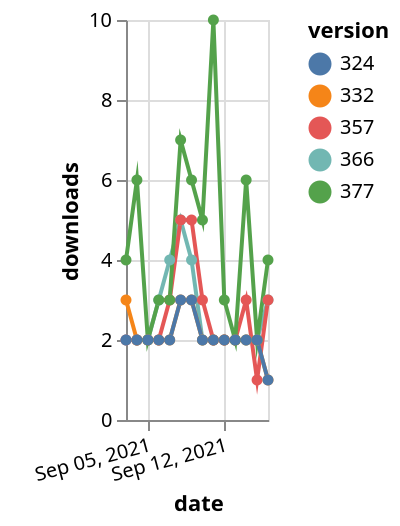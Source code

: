 {"$schema": "https://vega.github.io/schema/vega-lite/v5.json", "description": "A simple bar chart with embedded data.", "data": {"values": [{"date": "2021-09-03", "total": 3953, "delta": 2, "version": "366"}, {"date": "2021-09-04", "total": 3955, "delta": 2, "version": "366"}, {"date": "2021-09-05", "total": 3957, "delta": 2, "version": "366"}, {"date": "2021-09-06", "total": 3960, "delta": 3, "version": "366"}, {"date": "2021-09-07", "total": 3964, "delta": 4, "version": "366"}, {"date": "2021-09-08", "total": 3969, "delta": 5, "version": "366"}, {"date": "2021-09-09", "total": 3973, "delta": 4, "version": "366"}, {"date": "2021-09-10", "total": 3975, "delta": 2, "version": "366"}, {"date": "2021-09-11", "total": 3977, "delta": 2, "version": "366"}, {"date": "2021-09-12", "total": 3979, "delta": 2, "version": "366"}, {"date": "2021-09-13", "total": 3981, "delta": 2, "version": "366"}, {"date": "2021-09-14", "total": 3983, "delta": 2, "version": "366"}, {"date": "2021-09-15", "total": 3985, "delta": 2, "version": "366"}, {"date": "2021-09-16", "total": 3988, "delta": 3, "version": "366"}, {"date": "2021-09-03", "total": 6851, "delta": 2, "version": "357"}, {"date": "2021-09-04", "total": 6853, "delta": 2, "version": "357"}, {"date": "2021-09-05", "total": 6855, "delta": 2, "version": "357"}, {"date": "2021-09-06", "total": 6857, "delta": 2, "version": "357"}, {"date": "2021-09-07", "total": 6860, "delta": 3, "version": "357"}, {"date": "2021-09-08", "total": 6865, "delta": 5, "version": "357"}, {"date": "2021-09-09", "total": 6870, "delta": 5, "version": "357"}, {"date": "2021-09-10", "total": 6873, "delta": 3, "version": "357"}, {"date": "2021-09-11", "total": 6875, "delta": 2, "version": "357"}, {"date": "2021-09-12", "total": 6877, "delta": 2, "version": "357"}, {"date": "2021-09-13", "total": 6879, "delta": 2, "version": "357"}, {"date": "2021-09-14", "total": 6882, "delta": 3, "version": "357"}, {"date": "2021-09-15", "total": 6883, "delta": 1, "version": "357"}, {"date": "2021-09-16", "total": 6886, "delta": 3, "version": "357"}, {"date": "2021-09-03", "total": 5620, "delta": 3, "version": "332"}, {"date": "2021-09-04", "total": 5622, "delta": 2, "version": "332"}, {"date": "2021-09-05", "total": 5624, "delta": 2, "version": "332"}, {"date": "2021-09-06", "total": 5626, "delta": 2, "version": "332"}, {"date": "2021-09-07", "total": 5628, "delta": 2, "version": "332"}, {"date": "2021-09-08", "total": 5631, "delta": 3, "version": "332"}, {"date": "2021-09-09", "total": 5634, "delta": 3, "version": "332"}, {"date": "2021-09-10", "total": 5636, "delta": 2, "version": "332"}, {"date": "2021-09-11", "total": 5638, "delta": 2, "version": "332"}, {"date": "2021-09-12", "total": 5640, "delta": 2, "version": "332"}, {"date": "2021-09-13", "total": 5642, "delta": 2, "version": "332"}, {"date": "2021-09-14", "total": 5644, "delta": 2, "version": "332"}, {"date": "2021-09-15", "total": 5646, "delta": 2, "version": "332"}, {"date": "2021-09-16", "total": 5647, "delta": 1, "version": "332"}, {"date": "2021-09-03", "total": 3439, "delta": 4, "version": "377"}, {"date": "2021-09-04", "total": 3445, "delta": 6, "version": "377"}, {"date": "2021-09-05", "total": 3447, "delta": 2, "version": "377"}, {"date": "2021-09-06", "total": 3450, "delta": 3, "version": "377"}, {"date": "2021-09-07", "total": 3453, "delta": 3, "version": "377"}, {"date": "2021-09-08", "total": 3460, "delta": 7, "version": "377"}, {"date": "2021-09-09", "total": 3466, "delta": 6, "version": "377"}, {"date": "2021-09-10", "total": 3471, "delta": 5, "version": "377"}, {"date": "2021-09-11", "total": 3481, "delta": 10, "version": "377"}, {"date": "2021-09-12", "total": 3484, "delta": 3, "version": "377"}, {"date": "2021-09-13", "total": 3486, "delta": 2, "version": "377"}, {"date": "2021-09-14", "total": 3492, "delta": 6, "version": "377"}, {"date": "2021-09-15", "total": 3494, "delta": 2, "version": "377"}, {"date": "2021-09-16", "total": 3498, "delta": 4, "version": "377"}, {"date": "2021-09-03", "total": 3585, "delta": 2, "version": "324"}, {"date": "2021-09-04", "total": 3587, "delta": 2, "version": "324"}, {"date": "2021-09-05", "total": 3589, "delta": 2, "version": "324"}, {"date": "2021-09-06", "total": 3591, "delta": 2, "version": "324"}, {"date": "2021-09-07", "total": 3593, "delta": 2, "version": "324"}, {"date": "2021-09-08", "total": 3596, "delta": 3, "version": "324"}, {"date": "2021-09-09", "total": 3599, "delta": 3, "version": "324"}, {"date": "2021-09-10", "total": 3601, "delta": 2, "version": "324"}, {"date": "2021-09-11", "total": 3603, "delta": 2, "version": "324"}, {"date": "2021-09-12", "total": 3605, "delta": 2, "version": "324"}, {"date": "2021-09-13", "total": 3607, "delta": 2, "version": "324"}, {"date": "2021-09-14", "total": 3609, "delta": 2, "version": "324"}, {"date": "2021-09-15", "total": 3611, "delta": 2, "version": "324"}, {"date": "2021-09-16", "total": 3612, "delta": 1, "version": "324"}]}, "width": "container", "mark": {"type": "line", "point": {"filled": true}}, "encoding": {"x": {"field": "date", "type": "temporal", "timeUnit": "yearmonthdate", "title": "date", "axis": {"labelAngle": -15}}, "y": {"field": "delta", "type": "quantitative", "title": "downloads"}, "color": {"field": "version", "type": "nominal"}, "tooltip": {"field": "delta"}}}